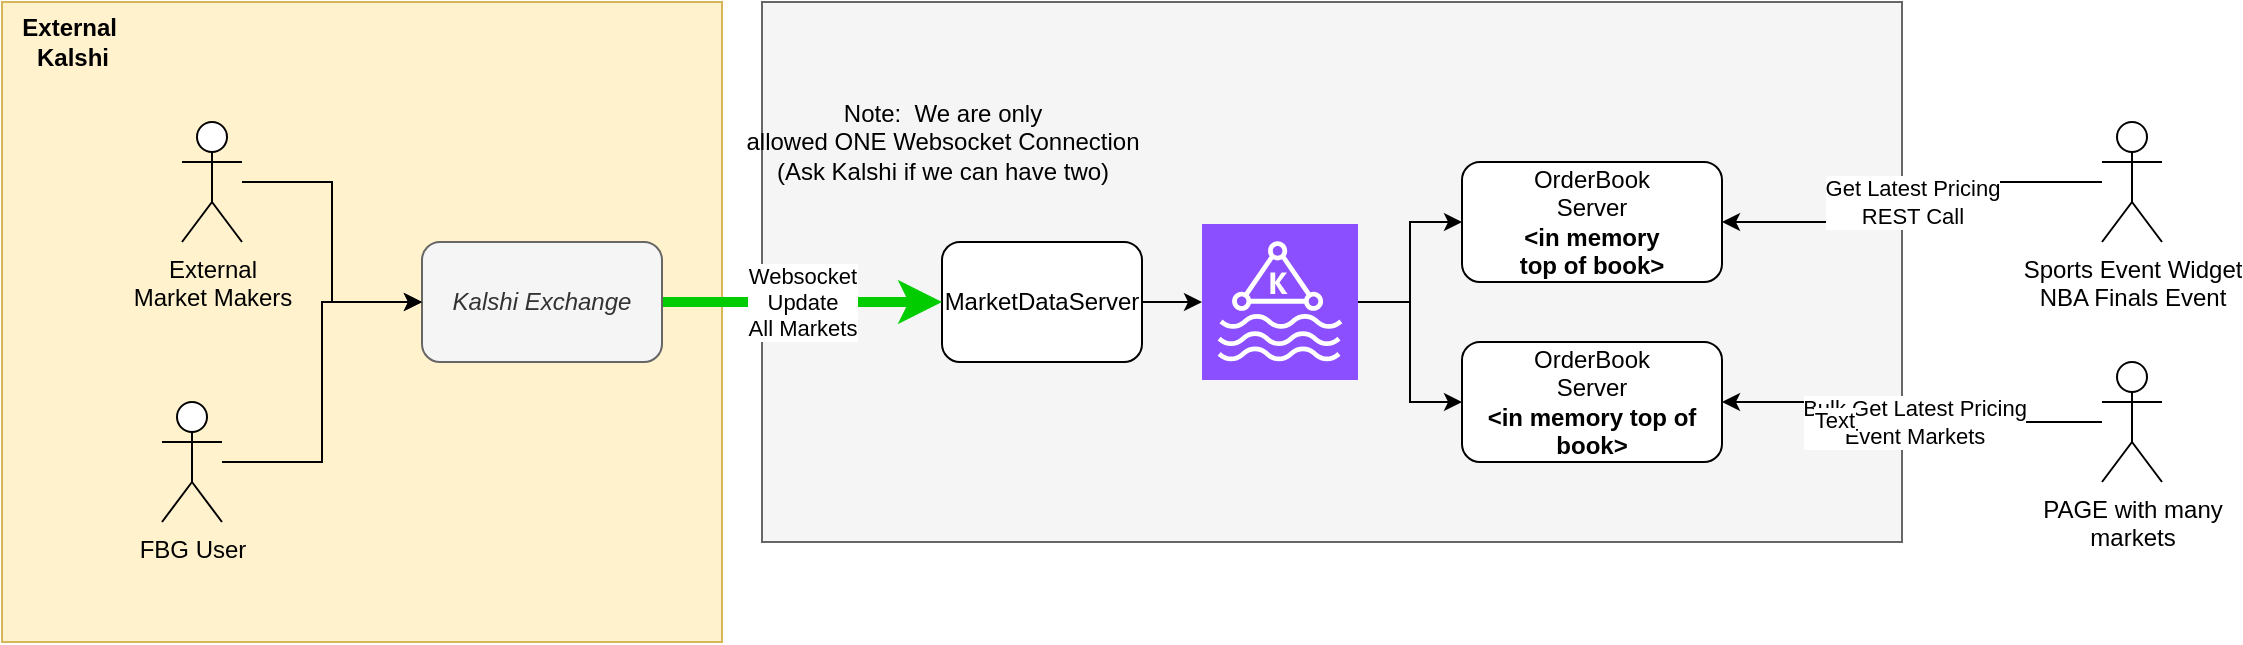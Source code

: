 <mxfile version="26.0.6">
  <diagram name="Page-1" id="UNiNOvZEF88G2ACv8Y1w">
    <mxGraphModel dx="1698" dy="669" grid="1" gridSize="10" guides="1" tooltips="1" connect="1" arrows="1" fold="1" page="1" pageScale="1" pageWidth="850" pageHeight="1100" math="0" shadow="0">
      <root>
        <mxCell id="0" />
        <mxCell id="1" parent="0" />
        <mxCell id="xKMs7ECHSLpIAbeHWf_T-17" value="" style="rounded=0;whiteSpace=wrap;html=1;fillColor=#f5f5f5;fontColor=#333333;strokeColor=#666666;" vertex="1" parent="1">
          <mxGeometry x="90" y="40" width="570" height="270" as="geometry" />
        </mxCell>
        <mxCell id="xKMs7ECHSLpIAbeHWf_T-14" value="" style="rounded=0;whiteSpace=wrap;html=1;fillColor=#fff2cc;strokeColor=#d6b656;" vertex="1" parent="1">
          <mxGeometry x="-290" y="40" width="360" height="320" as="geometry" />
        </mxCell>
        <mxCell id="xKMs7ECHSLpIAbeHWf_T-22" value="Get Latest Pricing&lt;div&gt;REST Call&lt;/div&gt;" style="edgeStyle=orthogonalEdgeStyle;rounded=0;orthogonalLoop=1;jettySize=auto;html=1;" edge="1" parent="1" source="xKMs7ECHSLpIAbeHWf_T-1" target="xKMs7ECHSLpIAbeHWf_T-2">
          <mxGeometry relative="1" as="geometry" />
        </mxCell>
        <mxCell id="xKMs7ECHSLpIAbeHWf_T-1" value="Sports Event Widget&lt;div&gt;NBA Finals Event&lt;/div&gt;" style="shape=umlActor;verticalLabelPosition=bottom;verticalAlign=top;html=1;outlineConnect=0;" vertex="1" parent="1">
          <mxGeometry x="760" y="100" width="30" height="60" as="geometry" />
        </mxCell>
        <mxCell id="xKMs7ECHSLpIAbeHWf_T-2" value="OrderBook&lt;div&gt;Server&lt;/div&gt;&lt;div&gt;&lt;b&gt;&amp;lt;in memory&lt;/b&gt;&lt;/div&gt;&lt;div&gt;&lt;b&gt;top of book&amp;gt;&lt;/b&gt;&lt;/div&gt;" style="rounded=1;whiteSpace=wrap;html=1;" vertex="1" parent="1">
          <mxGeometry x="440" y="120" width="130" height="60" as="geometry" />
        </mxCell>
        <mxCell id="xKMs7ECHSLpIAbeHWf_T-4" value="OrderBook&lt;div&gt;Server&lt;/div&gt;&lt;div&gt;&lt;b&gt;&amp;lt;in memory top of book&lt;/b&gt;&lt;b style=&quot;background-color: transparent; color: light-dark(rgb(0, 0, 0), rgb(255, 255, 255));&quot;&gt;&amp;gt;&lt;/b&gt;&lt;/div&gt;" style="rounded=1;whiteSpace=wrap;html=1;" vertex="1" parent="1">
          <mxGeometry x="440" y="210" width="130" height="60" as="geometry" />
        </mxCell>
        <mxCell id="xKMs7ECHSLpIAbeHWf_T-19" style="edgeStyle=orthogonalEdgeStyle;rounded=0;orthogonalLoop=1;jettySize=auto;html=1;" edge="1" parent="1" source="xKMs7ECHSLpIAbeHWf_T-6" target="xKMs7ECHSLpIAbeHWf_T-18">
          <mxGeometry relative="1" as="geometry" />
        </mxCell>
        <mxCell id="xKMs7ECHSLpIAbeHWf_T-6" value="MarketDataServer" style="rounded=1;whiteSpace=wrap;html=1;" vertex="1" parent="1">
          <mxGeometry x="180" y="160" width="100" height="60" as="geometry" />
        </mxCell>
        <mxCell id="xKMs7ECHSLpIAbeHWf_T-9" value="Websocket&lt;div&gt;Update&lt;/div&gt;&lt;div&gt;All Markets&lt;/div&gt;" style="edgeStyle=orthogonalEdgeStyle;rounded=0;orthogonalLoop=1;jettySize=auto;html=1;strokeWidth=5;strokeColor=#00CC00;" edge="1" parent="1" source="xKMs7ECHSLpIAbeHWf_T-8" target="xKMs7ECHSLpIAbeHWf_T-6">
          <mxGeometry relative="1" as="geometry" />
        </mxCell>
        <mxCell id="xKMs7ECHSLpIAbeHWf_T-8" value="Kalshi Exchange" style="rounded=1;whiteSpace=wrap;html=1;fontStyle=2;fillColor=#f5f5f5;fontColor=#333333;strokeColor=#666666;" vertex="1" parent="1">
          <mxGeometry x="-80" y="160" width="120" height="60" as="geometry" />
        </mxCell>
        <mxCell id="xKMs7ECHSLpIAbeHWf_T-11" style="edgeStyle=orthogonalEdgeStyle;rounded=0;orthogonalLoop=1;jettySize=auto;html=1;entryX=0;entryY=0.5;entryDx=0;entryDy=0;" edge="1" parent="1" source="xKMs7ECHSLpIAbeHWf_T-10" target="xKMs7ECHSLpIAbeHWf_T-8">
          <mxGeometry relative="1" as="geometry" />
        </mxCell>
        <mxCell id="xKMs7ECHSLpIAbeHWf_T-10" value="External&lt;div&gt;Market Makers&lt;/div&gt;" style="shape=umlActor;verticalLabelPosition=bottom;verticalAlign=top;html=1;outlineConnect=0;" vertex="1" parent="1">
          <mxGeometry x="-200" y="100" width="30" height="60" as="geometry" />
        </mxCell>
        <mxCell id="xKMs7ECHSLpIAbeHWf_T-13" style="edgeStyle=orthogonalEdgeStyle;rounded=0;orthogonalLoop=1;jettySize=auto;html=1;entryX=0;entryY=0.5;entryDx=0;entryDy=0;" edge="1" parent="1" source="xKMs7ECHSLpIAbeHWf_T-12" target="xKMs7ECHSLpIAbeHWf_T-8">
          <mxGeometry relative="1" as="geometry" />
        </mxCell>
        <mxCell id="xKMs7ECHSLpIAbeHWf_T-12" value="FBG User" style="shape=umlActor;verticalLabelPosition=bottom;verticalAlign=top;html=1;outlineConnect=0;" vertex="1" parent="1">
          <mxGeometry x="-210" y="240" width="30" height="60" as="geometry" />
        </mxCell>
        <mxCell id="xKMs7ECHSLpIAbeHWf_T-15" value="External&amp;nbsp;&lt;div&gt;Kalshi&lt;/div&gt;" style="text;html=1;align=center;verticalAlign=middle;resizable=0;points=[];autosize=1;strokeColor=none;fillColor=none;fontStyle=1" vertex="1" parent="1">
          <mxGeometry x="-290" y="40" width="70" height="40" as="geometry" />
        </mxCell>
        <mxCell id="xKMs7ECHSLpIAbeHWf_T-16" value="Note:&amp;nbsp; We are only&lt;div&gt;allowed ONE Websocket Connection&lt;/div&gt;&lt;div&gt;(Ask Kalshi if we can have two)&lt;/div&gt;" style="text;html=1;align=center;verticalAlign=middle;resizable=0;points=[];autosize=1;strokeColor=none;fillColor=none;" vertex="1" parent="1">
          <mxGeometry x="70" y="80" width="220" height="60" as="geometry" />
        </mxCell>
        <mxCell id="xKMs7ECHSLpIAbeHWf_T-20" style="edgeStyle=orthogonalEdgeStyle;rounded=0;orthogonalLoop=1;jettySize=auto;html=1;entryX=0;entryY=0.5;entryDx=0;entryDy=0;" edge="1" parent="1" source="xKMs7ECHSLpIAbeHWf_T-18" target="xKMs7ECHSLpIAbeHWf_T-4">
          <mxGeometry relative="1" as="geometry" />
        </mxCell>
        <mxCell id="xKMs7ECHSLpIAbeHWf_T-21" style="edgeStyle=orthogonalEdgeStyle;rounded=0;orthogonalLoop=1;jettySize=auto;html=1;entryX=0;entryY=0.5;entryDx=0;entryDy=0;" edge="1" parent="1" source="xKMs7ECHSLpIAbeHWf_T-18" target="xKMs7ECHSLpIAbeHWf_T-2">
          <mxGeometry relative="1" as="geometry" />
        </mxCell>
        <mxCell id="xKMs7ECHSLpIAbeHWf_T-18" value="" style="sketch=0;points=[[0,0,0],[0.25,0,0],[0.5,0,0],[0.75,0,0],[1,0,0],[0,1,0],[0.25,1,0],[0.5,1,0],[0.75,1,0],[1,1,0],[0,0.25,0],[0,0.5,0],[0,0.75,0],[1,0.25,0],[1,0.5,0],[1,0.75,0]];outlineConnect=0;fontColor=#232F3E;fillColor=#8C4FFF;strokeColor=#ffffff;dashed=0;verticalLabelPosition=bottom;verticalAlign=top;align=center;html=1;fontSize=12;fontStyle=0;aspect=fixed;shape=mxgraph.aws4.resourceIcon;resIcon=mxgraph.aws4.managed_streaming_for_kafka;" vertex="1" parent="1">
          <mxGeometry x="310" y="151" width="78" height="78" as="geometry" />
        </mxCell>
        <mxCell id="xKMs7ECHSLpIAbeHWf_T-24" style="edgeStyle=orthogonalEdgeStyle;rounded=0;orthogonalLoop=1;jettySize=auto;html=1;" edge="1" parent="1" source="xKMs7ECHSLpIAbeHWf_T-23" target="xKMs7ECHSLpIAbeHWf_T-4">
          <mxGeometry relative="1" as="geometry" />
        </mxCell>
        <mxCell id="xKMs7ECHSLpIAbeHWf_T-25" value="Bulk Get Latest Pricing&lt;div&gt;Event Markets&lt;/div&gt;" style="edgeLabel;html=1;align=center;verticalAlign=middle;resizable=0;points=[];" vertex="1" connectable="0" parent="xKMs7ECHSLpIAbeHWf_T-24">
          <mxGeometry x="0.205" y="3" relative="1" as="geometry">
            <mxPoint x="16" y="7" as="offset" />
          </mxGeometry>
        </mxCell>
        <mxCell id="xKMs7ECHSLpIAbeHWf_T-26" value="Text" style="edgeLabel;html=1;align=center;verticalAlign=middle;resizable=0;points=[];" vertex="1" connectable="0" parent="xKMs7ECHSLpIAbeHWf_T-24">
          <mxGeometry x="0.442" y="9" relative="1" as="geometry">
            <mxPoint as="offset" />
          </mxGeometry>
        </mxCell>
        <mxCell id="xKMs7ECHSLpIAbeHWf_T-23" value="PAGE with many&lt;div&gt;markets&lt;/div&gt;" style="shape=umlActor;verticalLabelPosition=bottom;verticalAlign=top;html=1;outlineConnect=0;" vertex="1" parent="1">
          <mxGeometry x="760" y="220" width="30" height="60" as="geometry" />
        </mxCell>
      </root>
    </mxGraphModel>
  </diagram>
</mxfile>
